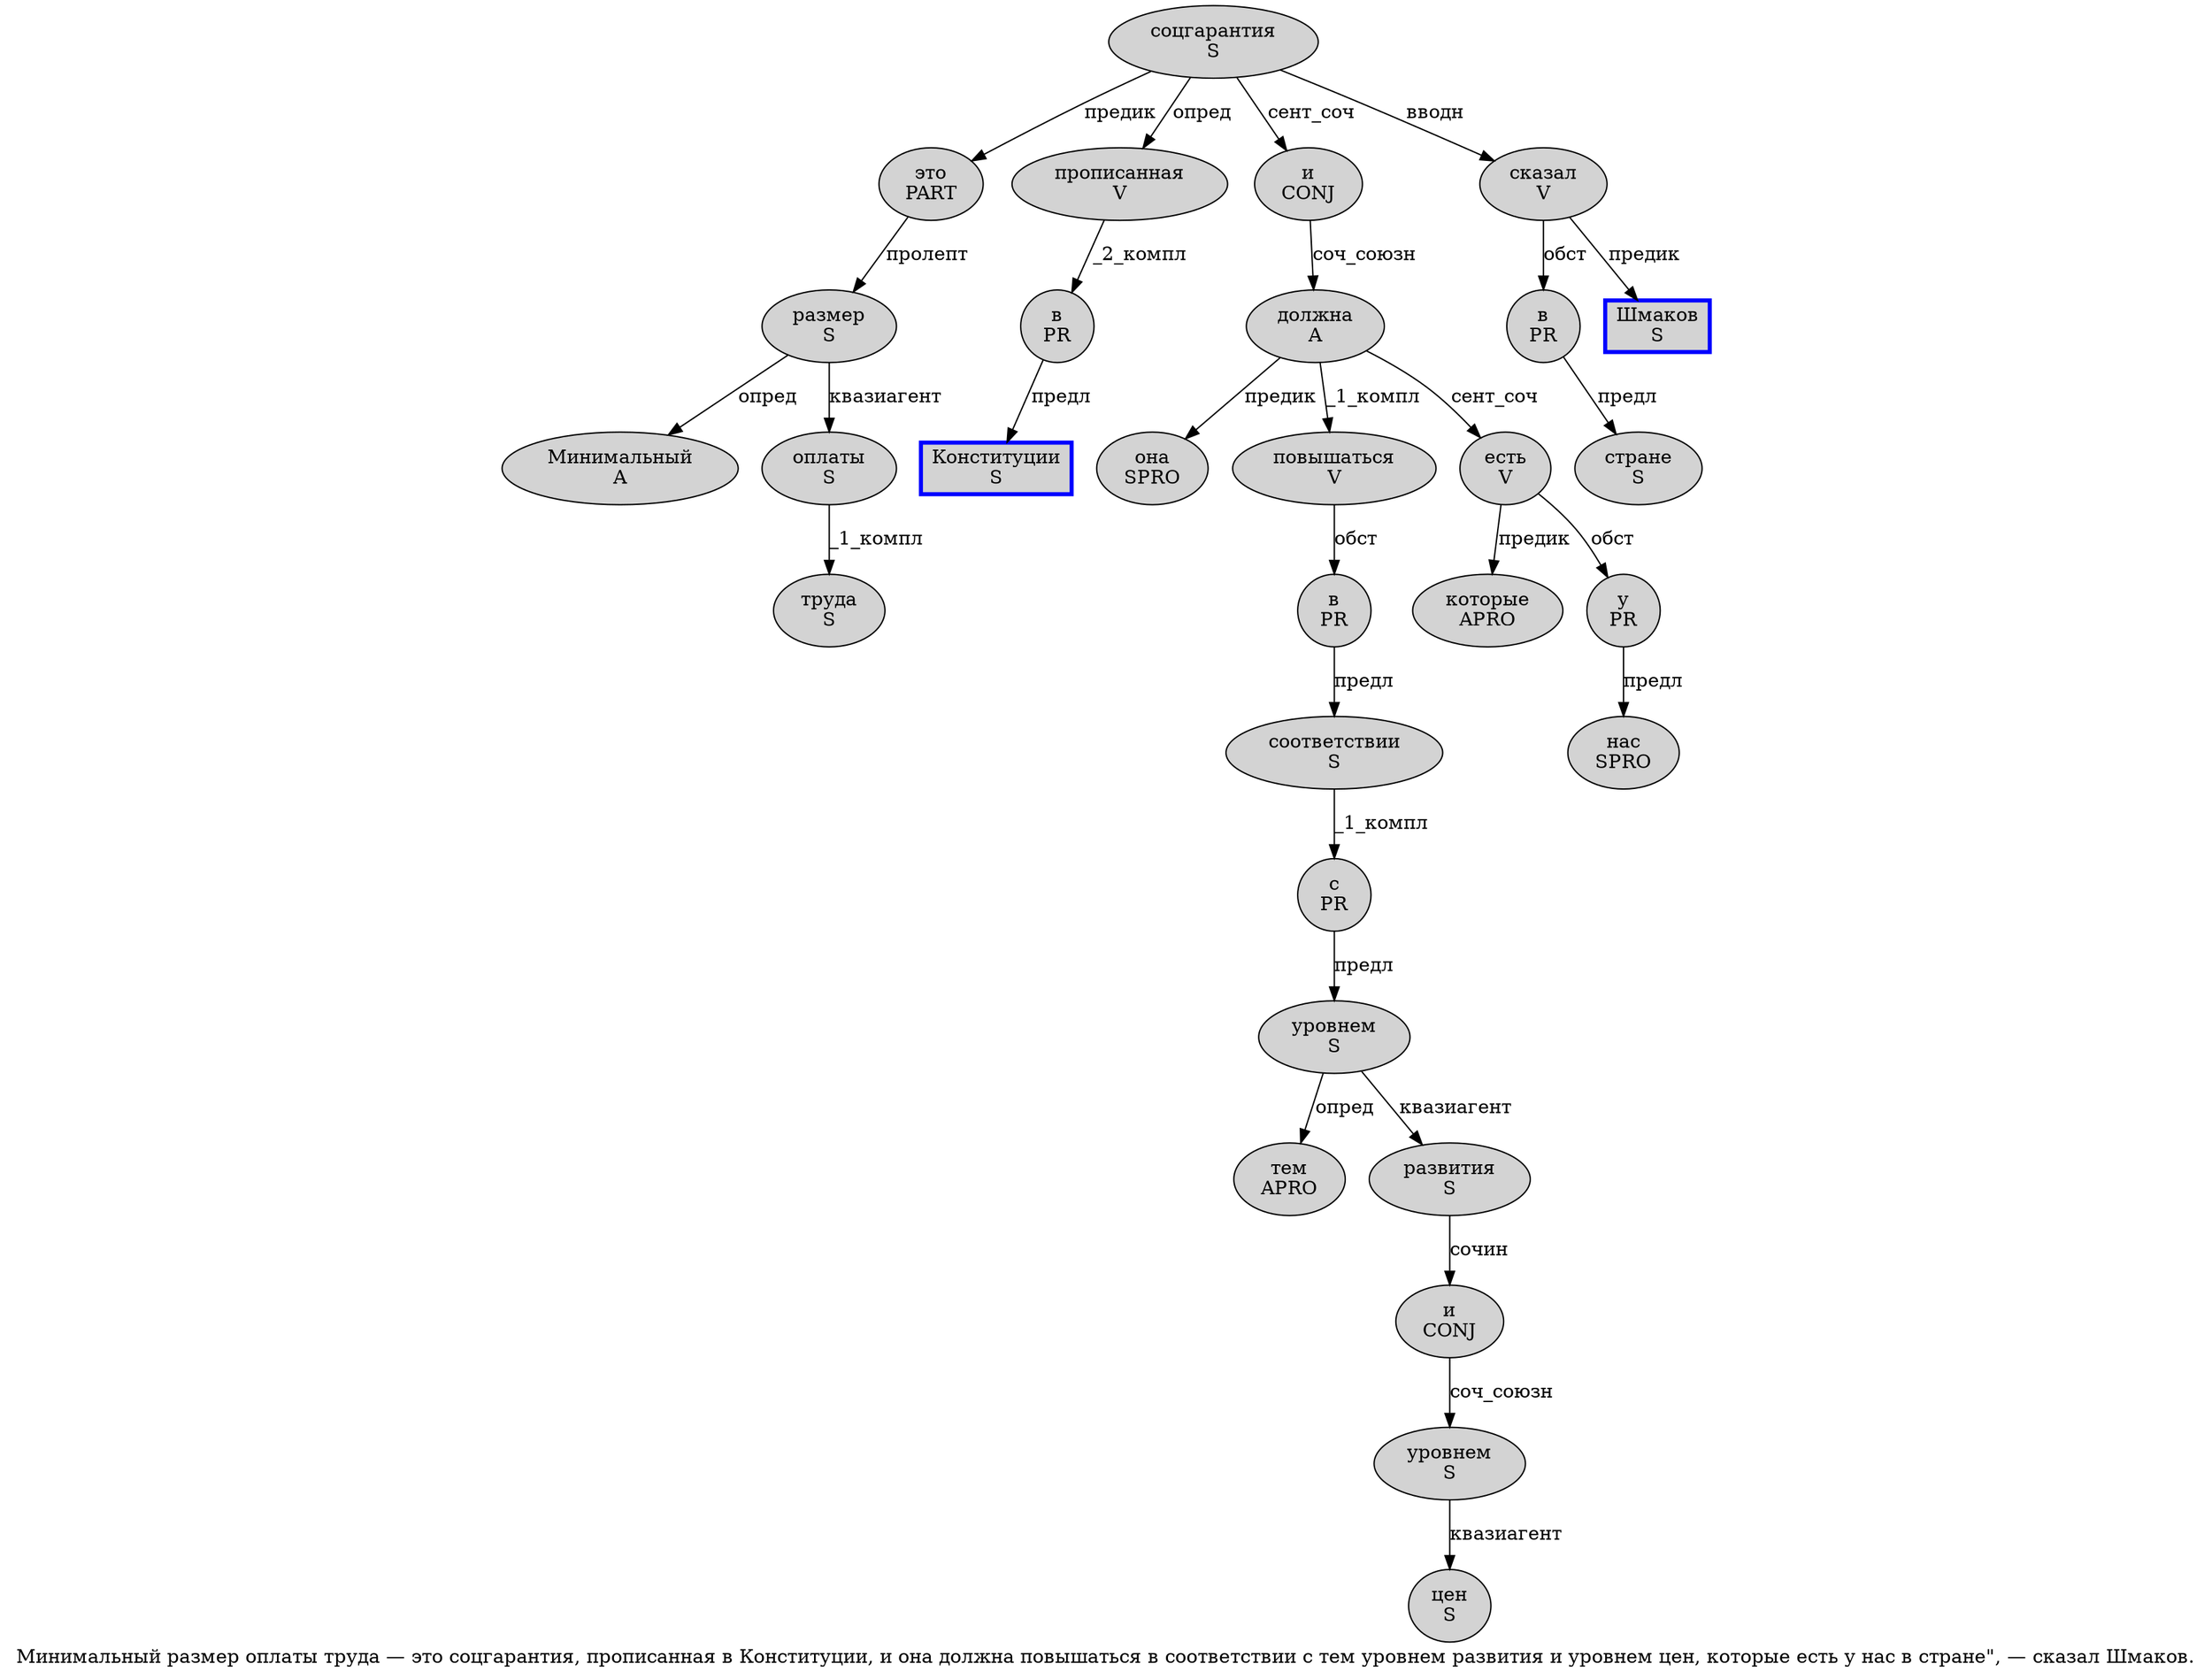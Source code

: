 digraph SENTENCE_716 {
	graph [label="Минимальный размер оплаты труда — это соцгарантия, прописанная в Конституции, и она должна повышаться в соответствии с тем уровнем развития и уровнем цен, которые есть у нас в стране\", — сказал Шмаков."]
	node [style=filled]
		0 [label="Минимальный
A" color="" fillcolor=lightgray penwidth=1 shape=ellipse]
		1 [label="размер
S" color="" fillcolor=lightgray penwidth=1 shape=ellipse]
		2 [label="оплаты
S" color="" fillcolor=lightgray penwidth=1 shape=ellipse]
		3 [label="труда
S" color="" fillcolor=lightgray penwidth=1 shape=ellipse]
		5 [label="это
PART" color="" fillcolor=lightgray penwidth=1 shape=ellipse]
		6 [label="соцгарантия
S" color="" fillcolor=lightgray penwidth=1 shape=ellipse]
		8 [label="прописанная
V" color="" fillcolor=lightgray penwidth=1 shape=ellipse]
		9 [label="в
PR" color="" fillcolor=lightgray penwidth=1 shape=ellipse]
		10 [label="Конституции
S" color=blue fillcolor=lightgray penwidth=3 shape=box]
		12 [label="и
CONJ" color="" fillcolor=lightgray penwidth=1 shape=ellipse]
		13 [label="она
SPRO" color="" fillcolor=lightgray penwidth=1 shape=ellipse]
		14 [label="должна
A" color="" fillcolor=lightgray penwidth=1 shape=ellipse]
		15 [label="повышаться
V" color="" fillcolor=lightgray penwidth=1 shape=ellipse]
		16 [label="в
PR" color="" fillcolor=lightgray penwidth=1 shape=ellipse]
		17 [label="соответствии
S" color="" fillcolor=lightgray penwidth=1 shape=ellipse]
		18 [label="с
PR" color="" fillcolor=lightgray penwidth=1 shape=ellipse]
		19 [label="тем
APRO" color="" fillcolor=lightgray penwidth=1 shape=ellipse]
		20 [label="уровнем
S" color="" fillcolor=lightgray penwidth=1 shape=ellipse]
		21 [label="развития
S" color="" fillcolor=lightgray penwidth=1 shape=ellipse]
		22 [label="и
CONJ" color="" fillcolor=lightgray penwidth=1 shape=ellipse]
		23 [label="уровнем
S" color="" fillcolor=lightgray penwidth=1 shape=ellipse]
		24 [label="цен
S" color="" fillcolor=lightgray penwidth=1 shape=ellipse]
		26 [label="которые
APRO" color="" fillcolor=lightgray penwidth=1 shape=ellipse]
		27 [label="есть
V" color="" fillcolor=lightgray penwidth=1 shape=ellipse]
		28 [label="у
PR" color="" fillcolor=lightgray penwidth=1 shape=ellipse]
		29 [label="нас
SPRO" color="" fillcolor=lightgray penwidth=1 shape=ellipse]
		30 [label="в
PR" color="" fillcolor=lightgray penwidth=1 shape=ellipse]
		31 [label="стране
S" color="" fillcolor=lightgray penwidth=1 shape=ellipse]
		35 [label="сказал
V" color="" fillcolor=lightgray penwidth=1 shape=ellipse]
		36 [label="Шмаков
S" color=blue fillcolor=lightgray penwidth=3 shape=box]
			2 -> 3 [label="_1_компл"]
			5 -> 1 [label="пролепт"]
			12 -> 14 [label="соч_союзн"]
			8 -> 9 [label="_2_компл"]
			14 -> 13 [label="предик"]
			14 -> 15 [label="_1_компл"]
			14 -> 27 [label="сент_соч"]
			18 -> 20 [label="предл"]
			21 -> 22 [label="сочин"]
			9 -> 10 [label="предл"]
			15 -> 16 [label="обст"]
			20 -> 19 [label="опред"]
			20 -> 21 [label="квазиагент"]
			27 -> 26 [label="предик"]
			27 -> 28 [label="обст"]
			22 -> 23 [label="соч_союзн"]
			30 -> 31 [label="предл"]
			6 -> 5 [label="предик"]
			6 -> 8 [label="опред"]
			6 -> 12 [label="сент_соч"]
			6 -> 35 [label="вводн"]
			28 -> 29 [label="предл"]
			1 -> 0 [label="опред"]
			1 -> 2 [label="квазиагент"]
			23 -> 24 [label="квазиагент"]
			16 -> 17 [label="предл"]
			17 -> 18 [label="_1_компл"]
			35 -> 30 [label="обст"]
			35 -> 36 [label="предик"]
}